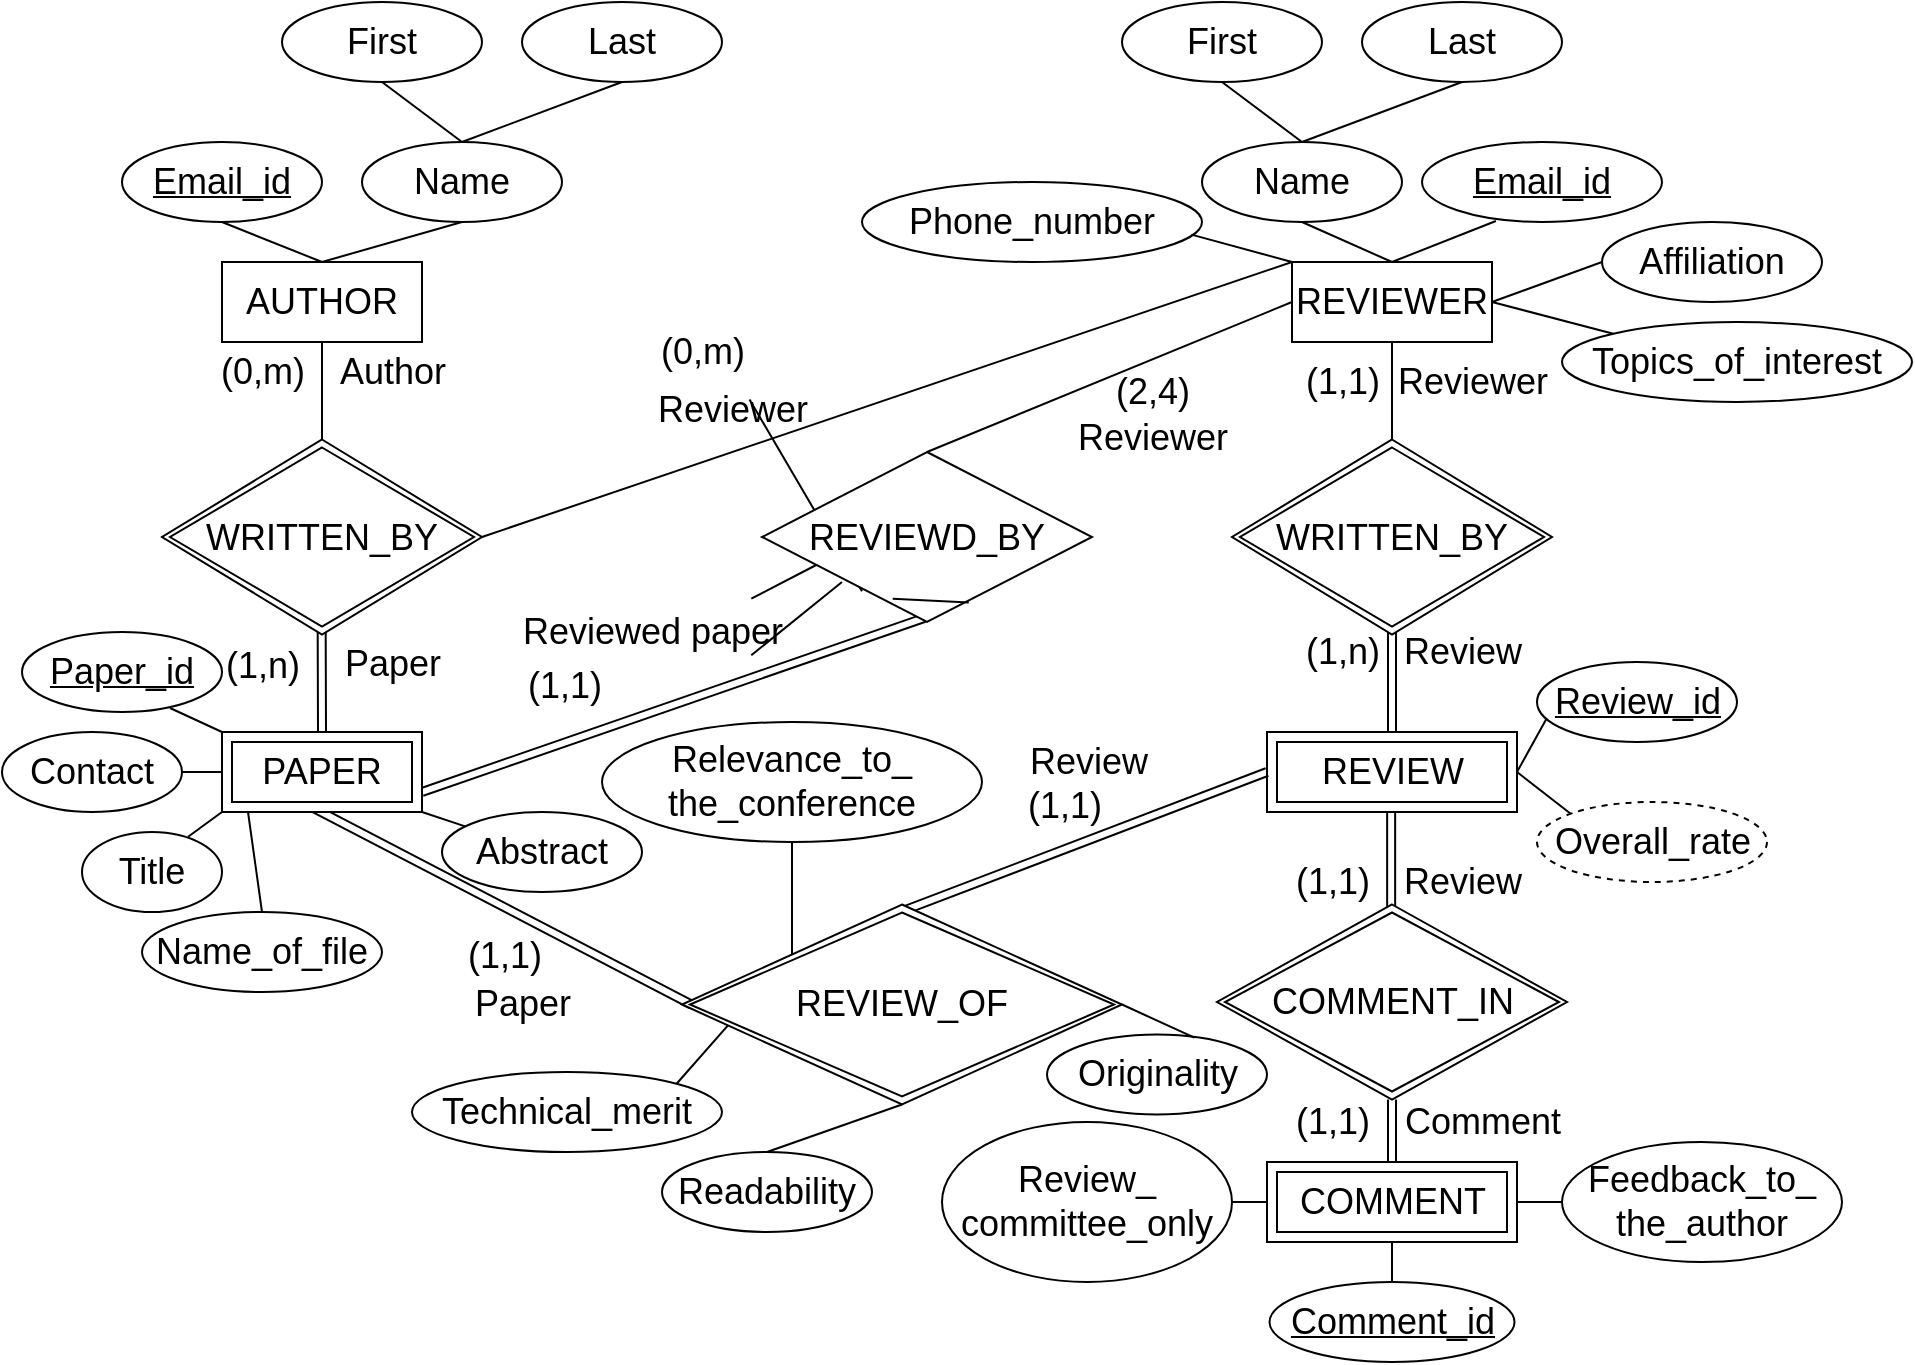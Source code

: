 <mxfile version="13.7.3" type="github">
  <diagram id="R2lEEEUBdFMjLlhIrx00" name="Page-1">
    <mxGraphModel dx="1188" dy="683" grid="1" gridSize="10" guides="1" tooltips="1" connect="1" arrows="1" fold="1" page="1" pageScale="1" pageWidth="1100" pageHeight="850" math="0" shadow="0" extFonts="Permanent Marker^https://fonts.googleapis.com/css?family=Permanent+Marker">
      <root>
        <mxCell id="0" />
        <mxCell id="1" parent="0" />
        <mxCell id="051rDO9els9nR794Je7s-1" value="AUTHOR" style="whiteSpace=wrap;html=1;align=center;rounded=0;glass=0;sketch=0;gradientColor=none;fontSize=18;" vertex="1" parent="1">
          <mxGeometry x="190" y="230" width="100" height="40" as="geometry" />
        </mxCell>
        <mxCell id="051rDO9els9nR794Je7s-5" value="&lt;u&gt;Email_id&lt;/u&gt;" style="ellipse;whiteSpace=wrap;html=1;align=center;rounded=0;glass=0;sketch=0;gradientColor=none;fontSize=18;" vertex="1" parent="1">
          <mxGeometry x="140" y="170" width="100" height="40" as="geometry" />
        </mxCell>
        <mxCell id="051rDO9els9nR794Je7s-6" value="Name" style="ellipse;whiteSpace=wrap;html=1;align=center;rounded=0;glass=0;sketch=0;gradientColor=none;fontSize=18;" vertex="1" parent="1">
          <mxGeometry x="260" y="170" width="100" height="40" as="geometry" />
        </mxCell>
        <mxCell id="051rDO9els9nR794Je7s-7" value="First" style="ellipse;whiteSpace=wrap;html=1;align=center;rounded=0;glass=0;sketch=0;gradientColor=none;fontSize=18;" vertex="1" parent="1">
          <mxGeometry x="220" y="100" width="100" height="40" as="geometry" />
        </mxCell>
        <mxCell id="051rDO9els9nR794Je7s-8" value="Last" style="ellipse;whiteSpace=wrap;html=1;align=center;rounded=0;glass=0;sketch=0;gradientColor=none;fontSize=18;" vertex="1" parent="1">
          <mxGeometry x="340" y="100" width="100" height="40" as="geometry" />
        </mxCell>
        <mxCell id="051rDO9els9nR794Je7s-9" value="" style="endArrow=none;html=1;fontSize=18;entryX=0.5;entryY=1;entryDx=0;entryDy=0;exitX=0.5;exitY=0;exitDx=0;exitDy=0;" edge="1" parent="1" source="051rDO9els9nR794Je7s-6" target="051rDO9els9nR794Je7s-8">
          <mxGeometry width="50" height="50" relative="1" as="geometry">
            <mxPoint x="460" y="500" as="sourcePoint" />
            <mxPoint x="510" y="450" as="targetPoint" />
          </mxGeometry>
        </mxCell>
        <mxCell id="051rDO9els9nR794Je7s-10" value="" style="endArrow=none;html=1;fontSize=18;entryX=0.5;entryY=1;entryDx=0;entryDy=0;exitX=0.5;exitY=0;exitDx=0;exitDy=0;" edge="1" parent="1" source="051rDO9els9nR794Je7s-6" target="051rDO9els9nR794Je7s-7">
          <mxGeometry width="50" height="50" relative="1" as="geometry">
            <mxPoint x="320" y="180" as="sourcePoint" />
            <mxPoint x="400" y="150" as="targetPoint" />
          </mxGeometry>
        </mxCell>
        <mxCell id="051rDO9els9nR794Je7s-11" value="" style="endArrow=none;html=1;fontSize=18;entryX=0.5;entryY=0;entryDx=0;entryDy=0;exitX=0.5;exitY=1;exitDx=0;exitDy=0;" edge="1" parent="1" source="051rDO9els9nR794Je7s-5" target="051rDO9els9nR794Je7s-1">
          <mxGeometry width="50" height="50" relative="1" as="geometry">
            <mxPoint x="330" y="190" as="sourcePoint" />
            <mxPoint x="410" y="160" as="targetPoint" />
          </mxGeometry>
        </mxCell>
        <mxCell id="051rDO9els9nR794Je7s-12" value="" style="endArrow=none;html=1;fontSize=18;exitX=0.5;exitY=0;exitDx=0;exitDy=0;entryX=0.5;entryY=1;entryDx=0;entryDy=0;" edge="1" parent="1" source="051rDO9els9nR794Je7s-1" target="051rDO9els9nR794Je7s-6">
          <mxGeometry width="50" height="50" relative="1" as="geometry">
            <mxPoint x="340" y="200" as="sourcePoint" />
            <mxPoint x="320" y="230" as="targetPoint" />
          </mxGeometry>
        </mxCell>
        <mxCell id="051rDO9els9nR794Je7s-15" value="&lt;u&gt;Paper_id&lt;/u&gt;" style="ellipse;whiteSpace=wrap;html=1;align=center;rounded=0;glass=0;sketch=0;gradientColor=none;fontSize=18;" vertex="1" parent="1">
          <mxGeometry x="90" y="415" width="100" height="40" as="geometry" />
        </mxCell>
        <mxCell id="051rDO9els9nR794Je7s-16" value="" style="endArrow=none;html=1;fontSize=18;entryX=0;entryY=0;entryDx=0;entryDy=0;exitX=0.74;exitY=0.95;exitDx=0;exitDy=0;exitPerimeter=0;" edge="1" parent="1" source="051rDO9els9nR794Je7s-15">
          <mxGeometry width="50" height="50" relative="1" as="geometry">
            <mxPoint x="320" y="530" as="sourcePoint" />
            <mxPoint x="190" y="465" as="targetPoint" />
          </mxGeometry>
        </mxCell>
        <mxCell id="051rDO9els9nR794Je7s-17" value="Title" style="ellipse;whiteSpace=wrap;html=1;align=center;rounded=0;glass=0;sketch=0;gradientColor=none;fontSize=18;" vertex="1" parent="1">
          <mxGeometry x="120" y="515" width="70" height="40" as="geometry" />
        </mxCell>
        <mxCell id="051rDO9els9nR794Je7s-18" value="Name_of_file" style="ellipse;whiteSpace=wrap;html=1;align=center;rounded=0;glass=0;sketch=0;gradientColor=none;fontSize=18;" vertex="1" parent="1">
          <mxGeometry x="150" y="555" width="120" height="40" as="geometry" />
        </mxCell>
        <mxCell id="051rDO9els9nR794Je7s-19" value="Abstract" style="ellipse;whiteSpace=wrap;html=1;align=center;rounded=0;glass=0;sketch=0;gradientColor=none;fontSize=18;" vertex="1" parent="1">
          <mxGeometry x="300" y="505" width="100" height="40" as="geometry" />
        </mxCell>
        <mxCell id="051rDO9els9nR794Je7s-20" value="" style="endArrow=none;html=1;fontSize=18;entryX=0.758;entryY=0.06;entryDx=0;entryDy=0;exitX=0;exitY=1;exitDx=0;exitDy=0;entryPerimeter=0;" edge="1" parent="1" target="051rDO9els9nR794Je7s-17">
          <mxGeometry width="50" height="50" relative="1" as="geometry">
            <mxPoint x="190" y="505" as="sourcePoint" />
            <mxPoint x="250" y="500" as="targetPoint" />
          </mxGeometry>
        </mxCell>
        <mxCell id="051rDO9els9nR794Je7s-21" value="" style="endArrow=none;html=1;fontSize=18;entryX=0.5;entryY=0;entryDx=0;entryDy=0;exitX=0.13;exitY=1;exitDx=0;exitDy=0;exitPerimeter=0;" edge="1" parent="1" target="051rDO9els9nR794Je7s-18">
          <mxGeometry width="50" height="50" relative="1" as="geometry">
            <mxPoint x="203" y="505" as="sourcePoint" />
            <mxPoint x="320" y="550" as="targetPoint" />
          </mxGeometry>
        </mxCell>
        <mxCell id="051rDO9els9nR794Je7s-22" value="" style="endArrow=none;html=1;fontSize=18;exitX=1;exitY=1;exitDx=0;exitDy=0;" edge="1" parent="1" source="051rDO9els9nR794Je7s-117" target="051rDO9els9nR794Je7s-19">
          <mxGeometry width="50" height="50" relative="1" as="geometry">
            <mxPoint x="290" y="465" as="sourcePoint" />
            <mxPoint x="370" y="500" as="targetPoint" />
          </mxGeometry>
        </mxCell>
        <mxCell id="051rDO9els9nR794Je7s-25" value="" style="shape=link;html=1;rounded=0;fontSize=18;exitX=0.5;exitY=0;exitDx=0;exitDy=0;entryX=0.499;entryY=0.983;entryDx=0;entryDy=0;entryPerimeter=0;" edge="1" parent="1" target="051rDO9els9nR794Je7s-118">
          <mxGeometry relative="1" as="geometry">
            <mxPoint x="240" y="465" as="sourcePoint" />
            <mxPoint x="240" y="392.5" as="targetPoint" />
          </mxGeometry>
        </mxCell>
        <mxCell id="051rDO9els9nR794Je7s-26" value="&lt;font size=&quot;4&quot;&gt;(1,n)&lt;/font&gt;" style="resizable=0;html=1;align=right;verticalAlign=bottom;" connectable="0" vertex="1" parent="051rDO9els9nR794Je7s-25">
          <mxGeometry x="1" relative="1" as="geometry">
            <mxPoint x="-10" y="31.25" as="offset" />
          </mxGeometry>
        </mxCell>
        <mxCell id="051rDO9els9nR794Je7s-27" value="" style="endArrow=none;html=1;fontSize=18;entryX=0.5;entryY=0;entryDx=0;entryDy=0;exitX=0.5;exitY=1;exitDx=0;exitDy=0;" edge="1" parent="1" source="051rDO9els9nR794Je7s-1" target="051rDO9els9nR794Je7s-118">
          <mxGeometry width="50" height="50" relative="1" as="geometry">
            <mxPoint x="320" y="180" as="sourcePoint" />
            <mxPoint x="240" y="302.5" as="targetPoint" />
          </mxGeometry>
        </mxCell>
        <mxCell id="051rDO9els9nR794Je7s-28" value="(0,m)" style="text;html=1;align=center;verticalAlign=middle;resizable=0;points=[];autosize=1;fontSize=18;" vertex="1" parent="1">
          <mxGeometry x="180" y="270" width="60" height="30" as="geometry" />
        </mxCell>
        <mxCell id="051rDO9els9nR794Je7s-32" value="Author" style="text;html=1;align=center;verticalAlign=middle;resizable=0;points=[];autosize=1;fontSize=18;" vertex="1" parent="1">
          <mxGeometry x="240" y="270" width="70" height="30" as="geometry" />
        </mxCell>
        <mxCell id="051rDO9els9nR794Je7s-33" value="Paper" style="text;html=1;align=center;verticalAlign=middle;resizable=0;points=[];autosize=1;fontSize=18;" vertex="1" parent="1">
          <mxGeometry x="245" y="416.25" width="60" height="30" as="geometry" />
        </mxCell>
        <mxCell id="051rDO9els9nR794Je7s-36" value="Contact" style="ellipse;whiteSpace=wrap;html=1;align=center;rounded=0;glass=0;sketch=0;gradientColor=none;fontSize=18;" vertex="1" parent="1">
          <mxGeometry x="80" y="465" width="90" height="40" as="geometry" />
        </mxCell>
        <mxCell id="051rDO9els9nR794Je7s-37" value="" style="endArrow=none;html=1;fontSize=18;entryX=1;entryY=0.5;entryDx=0;entryDy=0;exitX=0;exitY=0.5;exitDx=0;exitDy=0;" edge="1" parent="1" target="051rDO9els9nR794Je7s-36">
          <mxGeometry width="50" height="50" relative="1" as="geometry">
            <mxPoint x="190" y="485" as="sourcePoint" />
            <mxPoint x="183.06" y="512.4" as="targetPoint" />
          </mxGeometry>
        </mxCell>
        <mxCell id="051rDO9els9nR794Je7s-40" value="REVIEWER" style="whiteSpace=wrap;html=1;align=center;rounded=0;glass=0;sketch=0;gradientColor=none;fontSize=18;" vertex="1" parent="1">
          <mxGeometry x="725" y="230" width="100" height="40" as="geometry" />
        </mxCell>
        <mxCell id="051rDO9els9nR794Je7s-42" value="Name" style="ellipse;whiteSpace=wrap;html=1;align=center;rounded=0;glass=0;sketch=0;gradientColor=none;fontSize=18;" vertex="1" parent="1">
          <mxGeometry x="680" y="170" width="100" height="40" as="geometry" />
        </mxCell>
        <mxCell id="051rDO9els9nR794Je7s-43" value="First" style="ellipse;whiteSpace=wrap;html=1;align=center;rounded=0;glass=0;sketch=0;gradientColor=none;fontSize=18;" vertex="1" parent="1">
          <mxGeometry x="640" y="100" width="100" height="40" as="geometry" />
        </mxCell>
        <mxCell id="051rDO9els9nR794Je7s-44" value="Last" style="ellipse;whiteSpace=wrap;html=1;align=center;rounded=0;glass=0;sketch=0;gradientColor=none;fontSize=18;" vertex="1" parent="1">
          <mxGeometry x="760" y="100" width="100" height="40" as="geometry" />
        </mxCell>
        <mxCell id="051rDO9els9nR794Je7s-45" value="" style="endArrow=none;html=1;fontSize=18;entryX=0.5;entryY=1;entryDx=0;entryDy=0;exitX=0.5;exitY=0;exitDx=0;exitDy=0;" edge="1" parent="1" source="051rDO9els9nR794Je7s-42" target="051rDO9els9nR794Je7s-44">
          <mxGeometry width="50" height="50" relative="1" as="geometry">
            <mxPoint x="930" y="500" as="sourcePoint" />
            <mxPoint x="980" y="450" as="targetPoint" />
          </mxGeometry>
        </mxCell>
        <mxCell id="051rDO9els9nR794Je7s-46" value="" style="endArrow=none;html=1;fontSize=18;entryX=0.5;entryY=1;entryDx=0;entryDy=0;exitX=0.5;exitY=0;exitDx=0;exitDy=0;" edge="1" parent="1" source="051rDO9els9nR794Je7s-42" target="051rDO9els9nR794Je7s-43">
          <mxGeometry width="50" height="50" relative="1" as="geometry">
            <mxPoint x="790" y="180" as="sourcePoint" />
            <mxPoint x="870" y="150" as="targetPoint" />
          </mxGeometry>
        </mxCell>
        <mxCell id="051rDO9els9nR794Je7s-47" value="" style="endArrow=none;html=1;fontSize=18;exitX=0.5;exitY=0;exitDx=0;exitDy=0;entryX=0.5;entryY=1;entryDx=0;entryDy=0;" edge="1" parent="1" source="051rDO9els9nR794Je7s-40" target="051rDO9els9nR794Je7s-42">
          <mxGeometry width="50" height="50" relative="1" as="geometry">
            <mxPoint x="445" y="240" as="sourcePoint" />
            <mxPoint x="515" y="220" as="targetPoint" />
          </mxGeometry>
        </mxCell>
        <mxCell id="051rDO9els9nR794Je7s-48" value="&lt;u&gt;Email_id&lt;/u&gt;" style="ellipse;whiteSpace=wrap;html=1;align=center;rounded=0;glass=0;sketch=0;gradientColor=none;fontSize=18;" vertex="1" parent="1">
          <mxGeometry x="790" y="170" width="120" height="40" as="geometry" />
        </mxCell>
        <mxCell id="051rDO9els9nR794Je7s-49" value="" style="endArrow=none;html=1;fontSize=18;entryX=0.308;entryY=0.987;entryDx=0;entryDy=0;exitX=0.5;exitY=0;exitDx=0;exitDy=0;entryPerimeter=0;" edge="1" parent="1" source="051rDO9els9nR794Je7s-40" target="051rDO9els9nR794Je7s-48">
          <mxGeometry width="50" height="50" relative="1" as="geometry">
            <mxPoint x="855" y="250" as="sourcePoint" />
            <mxPoint x="790" y="220" as="targetPoint" />
          </mxGeometry>
        </mxCell>
        <mxCell id="051rDO9els9nR794Je7s-50" value="Phone_number" style="ellipse;whiteSpace=wrap;html=1;align=center;rounded=0;glass=0;sketch=0;gradientColor=none;fontSize=18;" vertex="1" parent="1">
          <mxGeometry x="510" y="190" width="170" height="40" as="geometry" />
        </mxCell>
        <mxCell id="051rDO9els9nR794Je7s-51" value="" style="endArrow=none;html=1;fontSize=18;entryX=0.969;entryY=0.658;entryDx=0;entryDy=0;exitX=0;exitY=0;exitDx=0;exitDy=0;entryPerimeter=0;" edge="1" parent="1" source="051rDO9els9nR794Je7s-40" target="051rDO9els9nR794Je7s-50">
          <mxGeometry width="50" height="50" relative="1" as="geometry">
            <mxPoint x="835" y="240" as="sourcePoint" />
            <mxPoint x="869.896" y="214.142" as="targetPoint" />
          </mxGeometry>
        </mxCell>
        <mxCell id="051rDO9els9nR794Je7s-52" value="Affiliation" style="ellipse;whiteSpace=wrap;html=1;align=center;rounded=0;glass=0;sketch=0;gradientColor=none;fontSize=18;" vertex="1" parent="1">
          <mxGeometry x="880" y="210" width="110" height="40" as="geometry" />
        </mxCell>
        <mxCell id="051rDO9els9nR794Je7s-53" value="" style="endArrow=none;html=1;fontSize=18;entryX=0;entryY=0.5;entryDx=0;entryDy=0;exitX=1;exitY=0.5;exitDx=0;exitDy=0;" edge="1" parent="1" source="051rDO9els9nR794Je7s-40" target="051rDO9els9nR794Je7s-52">
          <mxGeometry width="50" height="50" relative="1" as="geometry">
            <mxPoint x="835" y="260" as="sourcePoint" />
            <mxPoint x="865" y="260" as="targetPoint" />
          </mxGeometry>
        </mxCell>
        <mxCell id="051rDO9els9nR794Je7s-54" value="Topics_of_interest" style="ellipse;whiteSpace=wrap;html=1;align=center;rounded=0;glass=0;sketch=0;gradientColor=none;fontSize=18;" vertex="1" parent="1">
          <mxGeometry x="860" y="260" width="175" height="40" as="geometry" />
        </mxCell>
        <mxCell id="051rDO9els9nR794Je7s-55" value="" style="endArrow=none;html=1;fontSize=18;entryX=0;entryY=0;entryDx=0;entryDy=0;exitX=1;exitY=0.5;exitDx=0;exitDy=0;" edge="1" parent="1" source="051rDO9els9nR794Je7s-40" target="051rDO9els9nR794Je7s-54">
          <mxGeometry width="50" height="50" relative="1" as="geometry">
            <mxPoint x="835" y="280" as="sourcePoint" />
            <mxPoint x="871.109" y="295.858" as="targetPoint" />
          </mxGeometry>
        </mxCell>
        <mxCell id="051rDO9els9nR794Je7s-60" value="&lt;font size=&quot;4&quot;&gt;(1,1)&lt;/font&gt;" style="resizable=0;html=1;align=right;verticalAlign=bottom;" connectable="0" vertex="1" parent="1">
          <mxGeometry x="380" y="455" as="geometry" />
        </mxCell>
        <mxCell id="051rDO9els9nR794Je7s-61" value="Reviewed paper" style="text;html=1;align=center;verticalAlign=middle;resizable=0;points=[];autosize=1;fontSize=18;" vertex="1" parent="1">
          <mxGeometry x="330" y="400" width="150" height="30" as="geometry" />
        </mxCell>
        <mxCell id="051rDO9els9nR794Je7s-63" value="" style="shape=link;html=1;rounded=0;fontSize=18;entryX=0.492;entryY=0.976;entryDx=0;entryDy=0;entryPerimeter=0;exitX=1;exitY=0.75;exitDx=0;exitDy=0;" edge="1" parent="1" target="051rDO9els9nR794Je7s-57">
          <mxGeometry relative="1" as="geometry">
            <mxPoint x="290" y="495" as="sourcePoint" />
            <mxPoint x="460" y="410" as="targetPoint" />
          </mxGeometry>
        </mxCell>
        <mxCell id="051rDO9els9nR794Je7s-65" value="" style="endArrow=none;html=1;fontSize=18;exitX=0.5;exitY=0;exitDx=0;exitDy=0;entryX=0;entryY=0.5;entryDx=0;entryDy=0;" edge="1" parent="1" source="051rDO9els9nR794Je7s-57" target="051rDO9els9nR794Je7s-40">
          <mxGeometry width="50" height="50" relative="1" as="geometry">
            <mxPoint x="590" y="240" as="sourcePoint" />
            <mxPoint x="595" y="220" as="targetPoint" />
          </mxGeometry>
        </mxCell>
        <mxCell id="051rDO9els9nR794Je7s-66" value="(2,4)" style="text;html=1;align=center;verticalAlign=middle;resizable=0;points=[];autosize=1;fontSize=18;" vertex="1" parent="1">
          <mxGeometry x="630" y="280" width="50" height="30" as="geometry" />
        </mxCell>
        <mxCell id="051rDO9els9nR794Je7s-70" value="" style="endArrow=none;html=1;fontSize=18;exitX=0.522;exitY=1.012;exitDx=0;exitDy=0;entryX=0.7;entryY=0.054;entryDx=0;entryDy=0;entryPerimeter=0;exitPerimeter=0;" edge="1" parent="1" source="051rDO9els9nR794Je7s-69">
          <mxGeometry width="50" height="50" relative="1" as="geometry">
            <mxPoint x="453.75" y="298.75" as="sourcePoint" />
            <mxPoint x="510" y="394.66" as="targetPoint" />
          </mxGeometry>
        </mxCell>
        <mxCell id="051rDO9els9nR794Je7s-75" value="" style="endArrow=none;html=1;fontSize=18;entryX=0.614;entryY=1;entryDx=0;entryDy=0;entryPerimeter=0;exitX=0;exitY=0;exitDx=0;exitDy=0;" edge="1" parent="1" target="051rDO9els9nR794Je7s-72">
          <mxGeometry width="50" height="50" relative="1" as="geometry">
            <mxPoint x="454.645" y="398.358" as="sourcePoint" />
            <mxPoint x="490" y="380" as="targetPoint" />
          </mxGeometry>
        </mxCell>
        <mxCell id="051rDO9els9nR794Je7s-76" value="" style="endArrow=none;html=1;fontSize=18;entryX=0.5;entryY=0;entryDx=0;entryDy=0;exitX=0;exitY=1;exitDx=0;exitDy=0;" edge="1" parent="1" target="051rDO9els9nR794Je7s-71">
          <mxGeometry width="50" height="50" relative="1" as="geometry">
            <mxPoint x="454.645" y="426.642" as="sourcePoint" />
            <mxPoint x="500" y="390" as="targetPoint" />
          </mxGeometry>
        </mxCell>
        <mxCell id="051rDO9els9nR794Je7s-57" value="REVIEWD_BY" style="shape=rhombus;perimeter=rhombusPerimeter;whiteSpace=wrap;html=1;align=center;rounded=0;glass=0;sketch=0;gradientColor=none;fontSize=18;" vertex="1" parent="1">
          <mxGeometry x="460" y="325" width="165" height="85" as="geometry" />
        </mxCell>
        <mxCell id="051rDO9els9nR794Je7s-77" value="" style="endArrow=none;html=1;fontSize=18;entryX=1;entryY=0;entryDx=0;entryDy=0;exitX=0.07;exitY=0.743;exitDx=0;exitDy=0;exitPerimeter=0;" edge="1" parent="1" source="051rDO9els9nR794Je7s-73">
          <mxGeometry width="50" height="50" relative="1" as="geometry">
            <mxPoint x="563.431" y="400.251" as="sourcePoint" />
            <mxPoint x="525.355" y="398.358" as="targetPoint" />
          </mxGeometry>
        </mxCell>
        <mxCell id="051rDO9els9nR794Je7s-78" value="REVIEW" style="shape=ext;margin=3;double=1;whiteSpace=wrap;html=1;align=center;rounded=0;glass=0;sketch=0;gradientColor=none;fontSize=18;" vertex="1" parent="1">
          <mxGeometry x="712.5" y="465" width="125" height="40" as="geometry" />
        </mxCell>
        <mxCell id="051rDO9els9nR794Je7s-82" value="" style="endArrow=none;html=1;fontSize=18;exitX=0.5;exitY=1;exitDx=0;exitDy=0;" edge="1" parent="1" source="051rDO9els9nR794Je7s-40" target="051rDO9els9nR794Je7s-119">
          <mxGeometry width="50" height="50" relative="1" as="geometry">
            <mxPoint x="810" y="280" as="sourcePoint" />
            <mxPoint x="775.005" y="300" as="targetPoint" />
          </mxGeometry>
        </mxCell>
        <mxCell id="051rDO9els9nR794Je7s-84" value="(1,1)" style="text;html=1;align=center;verticalAlign=middle;resizable=0;points=[];autosize=1;fontSize=18;" vertex="1" parent="1">
          <mxGeometry x="725" y="275" width="50" height="30" as="geometry" />
        </mxCell>
        <mxCell id="051rDO9els9nR794Je7s-85" value="Reviewer" style="text;html=1;align=center;verticalAlign=middle;resizable=0;points=[];autosize=1;fontSize=18;" vertex="1" parent="1">
          <mxGeometry x="770" y="275" width="90" height="30" as="geometry" />
        </mxCell>
        <mxCell id="051rDO9els9nR794Je7s-86" value="Reviewer" style="text;html=1;align=center;verticalAlign=middle;resizable=0;points=[];autosize=1;fontSize=18;" vertex="1" parent="1">
          <mxGeometry x="610" y="302.5" width="90" height="30" as="geometry" />
        </mxCell>
        <mxCell id="051rDO9els9nR794Je7s-88" value="(1,n)" style="text;html=1;align=center;verticalAlign=middle;resizable=0;points=[];autosize=1;fontSize=18;" vertex="1" parent="1">
          <mxGeometry x="725" y="410" width="50" height="30" as="geometry" />
        </mxCell>
        <mxCell id="051rDO9els9nR794Je7s-89" value="Review" style="text;html=1;align=center;verticalAlign=middle;resizable=0;points=[];autosize=1;fontSize=18;" vertex="1" parent="1">
          <mxGeometry x="775" y="410" width="70" height="30" as="geometry" />
        </mxCell>
        <mxCell id="051rDO9els9nR794Je7s-101" value="&lt;u&gt;Review_id&lt;/u&gt;" style="ellipse;whiteSpace=wrap;html=1;align=center;rounded=0;glass=0;sketch=0;gradientColor=none;fontSize=18;" vertex="1" parent="1">
          <mxGeometry x="847.5" y="430" width="100" height="40" as="geometry" />
        </mxCell>
        <mxCell id="051rDO9els9nR794Je7s-102" value="" style="endArrow=none;html=1;fontSize=18;entryX=1;entryY=0.5;entryDx=0;entryDy=0;exitX=0.046;exitY=0.717;exitDx=0;exitDy=0;exitPerimeter=0;" edge="1" parent="1" source="051rDO9els9nR794Je7s-101" target="051rDO9els9nR794Je7s-78">
          <mxGeometry width="50" height="50" relative="1" as="geometry">
            <mxPoint x="785" y="400" as="sourcePoint" />
            <mxPoint x="785" y="475" as="targetPoint" />
          </mxGeometry>
        </mxCell>
        <mxCell id="051rDO9els9nR794Je7s-103" value="" style="shape=link;html=1;rounded=0;fontSize=18;exitX=0.5;exitY=0;exitDx=0;exitDy=0;entryX=0.5;entryY=1;entryDx=0;entryDy=0;" edge="1" parent="1" source="051rDO9els9nR794Je7s-78">
          <mxGeometry relative="1" as="geometry">
            <mxPoint x="300.1" y="492.28" as="sourcePoint" />
            <mxPoint x="775" y="390" as="targetPoint" />
          </mxGeometry>
        </mxCell>
        <mxCell id="051rDO9els9nR794Je7s-105" value="" style="endArrow=none;html=1;fontSize=18;exitX=1;exitY=0.5;exitDx=0;exitDy=0;entryX=0;entryY=0;entryDx=0;entryDy=0;" edge="1" parent="1" source="051rDO9els9nR794Je7s-118" target="051rDO9els9nR794Je7s-40">
          <mxGeometry width="50" height="50" relative="1" as="geometry">
            <mxPoint x="317.5" y="347.5" as="sourcePoint" />
            <mxPoint x="735" y="260" as="targetPoint" />
          </mxGeometry>
        </mxCell>
        <mxCell id="051rDO9els9nR794Je7s-111" value="(0,m)" style="text;html=1;align=center;verticalAlign=middle;resizable=0;points=[];autosize=1;fontSize=18;" vertex="1" parent="1">
          <mxGeometry x="400" y="260" width="60" height="30" as="geometry" />
        </mxCell>
        <mxCell id="051rDO9els9nR794Je7s-112" value="Reviewer" style="text;html=1;align=center;verticalAlign=middle;resizable=0;points=[];autosize=1;fontSize=18;" vertex="1" parent="1">
          <mxGeometry x="400" y="288.75" width="90" height="30" as="geometry" />
        </mxCell>
        <mxCell id="051rDO9els9nR794Je7s-117" value="PAPER" style="shape=ext;margin=3;double=1;whiteSpace=wrap;html=1;align=center;rounded=0;glass=0;sketch=0;gradientColor=none;fontSize=18;" vertex="1" parent="1">
          <mxGeometry x="190" y="465" width="100" height="40" as="geometry" />
        </mxCell>
        <mxCell id="051rDO9els9nR794Je7s-118" value="WRITTEN_BY" style="shape=rhombus;double=1;perimeter=rhombusPerimeter;whiteSpace=wrap;html=1;align=center;rounded=0;glass=0;sketch=0;gradientColor=none;fontSize=18;" vertex="1" parent="1">
          <mxGeometry x="160" y="318.75" width="160" height="97.5" as="geometry" />
        </mxCell>
        <mxCell id="051rDO9els9nR794Je7s-119" value="WRITTEN_BY" style="shape=rhombus;double=1;perimeter=rhombusPerimeter;whiteSpace=wrap;html=1;align=center;rounded=0;glass=0;sketch=0;gradientColor=none;fontSize=18;" vertex="1" parent="1">
          <mxGeometry x="695" y="318.75" width="160" height="97.5" as="geometry" />
        </mxCell>
        <mxCell id="051rDO9els9nR794Je7s-121" value="Technical_merit" style="ellipse;whiteSpace=wrap;html=1;align=center;rounded=0;glass=0;sketch=0;gradientColor=none;fontSize=18;" vertex="1" parent="1">
          <mxGeometry x="285" y="635" width="155" height="40" as="geometry" />
        </mxCell>
        <mxCell id="051rDO9els9nR794Je7s-122" value="Readability" style="ellipse;whiteSpace=wrap;html=1;align=center;rounded=0;glass=0;sketch=0;gradientColor=none;fontSize=18;" vertex="1" parent="1">
          <mxGeometry x="410" y="675" width="105" height="40" as="geometry" />
        </mxCell>
        <mxCell id="051rDO9els9nR794Je7s-123" value="Originality" style="ellipse;whiteSpace=wrap;html=1;align=center;rounded=0;glass=0;sketch=0;gradientColor=none;fontSize=18;" vertex="1" parent="1">
          <mxGeometry x="602.5" y="616.25" width="110" height="40" as="geometry" />
        </mxCell>
        <mxCell id="051rDO9els9nR794Je7s-124" value="Relevance_to_&lt;br&gt;the_conference" style="ellipse;whiteSpace=wrap;html=1;align=center;rounded=0;glass=0;sketch=0;gradientColor=none;fontSize=18;" vertex="1" parent="1">
          <mxGeometry x="380" y="460" width="190" height="60" as="geometry" />
        </mxCell>
        <mxCell id="051rDO9els9nR794Je7s-125" value="" style="endArrow=none;html=1;fontSize=18;entryX=0.108;entryY=0.596;entryDx=0;entryDy=0;exitX=1;exitY=0;exitDx=0;exitDy=0;entryPerimeter=0;" edge="1" parent="1" source="051rDO9els9nR794Je7s-121" target="051rDO9els9nR794Je7s-157">
          <mxGeometry width="50" height="50" relative="1" as="geometry">
            <mxPoint x="859.6" y="463.68" as="sourcePoint" />
            <mxPoint x="847.5" y="475" as="targetPoint" />
          </mxGeometry>
        </mxCell>
        <mxCell id="051rDO9els9nR794Je7s-126" value="" style="endArrow=none;html=1;fontSize=18;exitX=0.5;exitY=0;exitDx=0;exitDy=0;entryX=0.5;entryY=1;entryDx=0;entryDy=0;" edge="1" parent="1" source="051rDO9els9nR794Je7s-122" target="051rDO9els9nR794Je7s-157">
          <mxGeometry width="50" height="50" relative="1" as="geometry">
            <mxPoint x="869.6" y="473.68" as="sourcePoint" />
            <mxPoint x="857.5" y="485" as="targetPoint" />
          </mxGeometry>
        </mxCell>
        <mxCell id="051rDO9els9nR794Je7s-127" value="" style="endArrow=none;html=1;fontSize=18;entryX=0.67;entryY=0.04;entryDx=0;entryDy=0;exitX=1;exitY=0.5;exitDx=0;exitDy=0;entryPerimeter=0;" edge="1" parent="1" source="051rDO9els9nR794Je7s-157" target="051rDO9els9nR794Je7s-123">
          <mxGeometry width="50" height="50" relative="1" as="geometry">
            <mxPoint x="879.6" y="483.68" as="sourcePoint" />
            <mxPoint x="867.5" y="495" as="targetPoint" />
          </mxGeometry>
        </mxCell>
        <mxCell id="051rDO9els9nR794Je7s-128" value="" style="endArrow=none;html=1;fontSize=18;entryX=0.5;entryY=1;entryDx=0;entryDy=0;exitX=0;exitY=0;exitDx=0;exitDy=0;" edge="1" parent="1" source="051rDO9els9nR794Je7s-157" target="051rDO9els9nR794Je7s-124">
          <mxGeometry width="50" height="50" relative="1" as="geometry">
            <mxPoint x="753.75" y="515" as="sourcePoint" />
            <mxPoint x="718.891" y="545.858" as="targetPoint" />
          </mxGeometry>
        </mxCell>
        <mxCell id="051rDO9els9nR794Je7s-129" value="COMMENT" style="shape=ext;margin=3;double=1;whiteSpace=wrap;html=1;align=center;rounded=0;glass=0;sketch=0;gradientColor=none;fontSize=18;" vertex="1" parent="1">
          <mxGeometry x="712.5" y="680" width="125" height="40" as="geometry" />
        </mxCell>
        <mxCell id="051rDO9els9nR794Je7s-131" value="" style="shape=link;html=1;rounded=0;fontSize=18;exitX=0.5;exitY=0;exitDx=0;exitDy=0;entryX=0.5;entryY=1;entryDx=0;entryDy=0;" edge="1" parent="1">
          <mxGeometry relative="1" as="geometry">
            <mxPoint x="774.58" y="580" as="sourcePoint" />
            <mxPoint x="774.58" y="505" as="targetPoint" />
          </mxGeometry>
        </mxCell>
        <mxCell id="051rDO9els9nR794Je7s-132" value="Feedback_to_&lt;br&gt;the_author" style="ellipse;whiteSpace=wrap;html=1;align=center;rounded=0;glass=0;sketch=0;gradientColor=none;fontSize=18;" vertex="1" parent="1">
          <mxGeometry x="860" y="670" width="140" height="60" as="geometry" />
        </mxCell>
        <mxCell id="051rDO9els9nR794Je7s-133" value="Review_&lt;br&gt;committee_only" style="ellipse;whiteSpace=wrap;html=1;align=center;rounded=0;glass=0;sketch=0;gradientColor=none;fontSize=18;" vertex="1" parent="1">
          <mxGeometry x="550" y="660" width="145" height="80" as="geometry" />
        </mxCell>
        <mxCell id="051rDO9els9nR794Je7s-134" value="" style="endArrow=none;html=1;fontSize=18;entryX=1;entryY=0.5;entryDx=0;entryDy=0;exitX=0;exitY=0.5;exitDx=0;exitDy=0;" edge="1" parent="1" source="051rDO9els9nR794Je7s-132" target="051rDO9els9nR794Je7s-129">
          <mxGeometry width="50" height="50" relative="1" as="geometry">
            <mxPoint x="850.377" y="545.858" as="sourcePoint" />
            <mxPoint x="847.5" y="515" as="targetPoint" />
          </mxGeometry>
        </mxCell>
        <mxCell id="051rDO9els9nR794Je7s-135" value="" style="endArrow=none;html=1;fontSize=18;entryX=0;entryY=0.5;entryDx=0;entryDy=0;exitX=1;exitY=0.5;exitDx=0;exitDy=0;" edge="1" parent="1" source="051rDO9els9nR794Je7s-133" target="051rDO9els9nR794Je7s-129">
          <mxGeometry width="50" height="50" relative="1" as="geometry">
            <mxPoint x="860.377" y="555.858" as="sourcePoint" />
            <mxPoint x="857.5" y="525" as="targetPoint" />
          </mxGeometry>
        </mxCell>
        <mxCell id="051rDO9els9nR794Je7s-136" value="(1,1)" style="text;html=1;align=center;verticalAlign=middle;resizable=0;points=[];autosize=1;fontSize=18;" vertex="1" parent="1">
          <mxGeometry x="720" y="525" width="50" height="30" as="geometry" />
        </mxCell>
        <mxCell id="051rDO9els9nR794Je7s-138" value="COMMENT_IN" style="shape=rhombus;double=1;perimeter=rhombusPerimeter;whiteSpace=wrap;html=1;align=center;rounded=0;glass=0;sketch=0;gradientColor=none;fontSize=18;" vertex="1" parent="1">
          <mxGeometry x="687.5" y="551.25" width="175" height="97.5" as="geometry" />
        </mxCell>
        <mxCell id="051rDO9els9nR794Je7s-140" value="" style="shape=link;html=1;rounded=0;fontSize=18;exitX=0.5;exitY=0;exitDx=0;exitDy=0;entryX=0.5;entryY=1;entryDx=0;entryDy=0;" edge="1" parent="1" source="051rDO9els9nR794Je7s-129">
          <mxGeometry relative="1" as="geometry">
            <mxPoint x="775.0" y="723.75" as="sourcePoint" />
            <mxPoint x="775.0" y="648.75" as="targetPoint" />
          </mxGeometry>
        </mxCell>
        <mxCell id="051rDO9els9nR794Je7s-141" value="(1,1)" style="text;html=1;align=center;verticalAlign=middle;resizable=0;points=[];autosize=1;fontSize=18;" vertex="1" parent="1">
          <mxGeometry x="720" y="645" width="50" height="30" as="geometry" />
        </mxCell>
        <mxCell id="051rDO9els9nR794Je7s-142" value="Review" style="text;html=1;align=center;verticalAlign=middle;resizable=0;points=[];autosize=1;fontSize=18;" vertex="1" parent="1">
          <mxGeometry x="775" y="525" width="70" height="30" as="geometry" />
        </mxCell>
        <mxCell id="051rDO9els9nR794Je7s-143" value="Comment" style="text;html=1;align=center;verticalAlign=middle;resizable=0;points=[];autosize=1;fontSize=18;" vertex="1" parent="1">
          <mxGeometry x="775" y="645" width="90" height="30" as="geometry" />
        </mxCell>
        <mxCell id="051rDO9els9nR794Je7s-147" value="Overall_rate" style="ellipse;whiteSpace=wrap;html=1;align=center;dashed=1;rounded=0;glass=0;sketch=0;gradientColor=none;fontSize=18;" vertex="1" parent="1">
          <mxGeometry x="847.5" y="500" width="115" height="40" as="geometry" />
        </mxCell>
        <mxCell id="051rDO9els9nR794Je7s-148" value="" style="endArrow=none;html=1;fontSize=18;entryX=0;entryY=0;entryDx=0;entryDy=0;exitX=1;exitY=0.5;exitDx=0;exitDy=0;" edge="1" parent="1" source="051rDO9els9nR794Je7s-78" target="051rDO9els9nR794Je7s-147">
          <mxGeometry width="50" height="50" relative="1" as="geometry">
            <mxPoint x="722.5" y="475" as="sourcePoint" />
            <mxPoint x="707.175" y="471.213" as="targetPoint" />
          </mxGeometry>
        </mxCell>
        <mxCell id="051rDO9els9nR794Je7s-149" value="&lt;u&gt;Comment_id&lt;/u&gt;" style="ellipse;whiteSpace=wrap;html=1;align=center;rounded=0;glass=0;sketch=0;gradientColor=none;fontSize=18;" vertex="1" parent="1">
          <mxGeometry x="713.75" y="740" width="122.5" height="40" as="geometry" />
        </mxCell>
        <mxCell id="051rDO9els9nR794Je7s-150" value="" style="endArrow=none;html=1;fontSize=18;entryX=0.5;entryY=1;entryDx=0;entryDy=0;exitX=0.5;exitY=0;exitDx=0;exitDy=0;" edge="1" parent="1" source="051rDO9els9nR794Je7s-149" target="051rDO9els9nR794Je7s-129">
          <mxGeometry width="50" height="50" relative="1" as="geometry">
            <mxPoint x="870" y="710" as="sourcePoint" />
            <mxPoint x="847.5" y="710" as="targetPoint" />
          </mxGeometry>
        </mxCell>
        <mxCell id="051rDO9els9nR794Je7s-151" value="&lt;font size=&quot;4&quot;&gt;(1,1)&lt;/font&gt;" style="resizable=0;html=1;align=right;verticalAlign=bottom;" connectable="0" vertex="1" parent="1">
          <mxGeometry x="350" y="590" as="geometry" />
        </mxCell>
        <mxCell id="051rDO9els9nR794Je7s-152" value="&lt;font size=&quot;4&quot;&gt;(1,1)&lt;/font&gt;" style="resizable=0;html=1;align=right;verticalAlign=bottom;" connectable="0" vertex="1" parent="1">
          <mxGeometry x="630" y="515" as="geometry" />
        </mxCell>
        <mxCell id="051rDO9els9nR794Je7s-153" value="Review" style="text;html=1;align=center;verticalAlign=middle;resizable=0;points=[];autosize=1;fontSize=18;" vertex="1" parent="1">
          <mxGeometry x="587.5" y="465" width="70" height="30" as="geometry" />
        </mxCell>
        <mxCell id="051rDO9els9nR794Je7s-154" value="Paper" style="text;html=1;align=center;verticalAlign=middle;resizable=0;points=[];autosize=1;fontSize=18;" vertex="1" parent="1">
          <mxGeometry x="310" y="586.25" width="60" height="30" as="geometry" />
        </mxCell>
        <mxCell id="051rDO9els9nR794Je7s-155" value="" style="shape=link;html=1;rounded=0;fontSize=18;entryX=0.022;entryY=0.5;entryDx=0;entryDy=0;entryPerimeter=0;verticalAlign=middle;exitX=0.4;exitY=0.875;exitDx=0;exitDy=0;exitPerimeter=0;" edge="1" parent="1" source="051rDO9els9nR794Je7s-117">
          <mxGeometry relative="1" as="geometry">
            <mxPoint x="227" y="505" as="sourcePoint" />
            <mxPoint x="424.62" y="601.25" as="targetPoint" />
          </mxGeometry>
        </mxCell>
        <mxCell id="051rDO9els9nR794Je7s-156" value="" style="shape=link;html=1;rounded=0;fontSize=18;entryX=0;entryY=0.5;entryDx=0;entryDy=0;verticalAlign=middle;exitX=0.509;exitY=0.022;exitDx=0;exitDy=0;exitPerimeter=0;" edge="1" parent="1" target="051rDO9els9nR794Je7s-78">
          <mxGeometry relative="1" as="geometry">
            <mxPoint x="526.89" y="555.84" as="sourcePoint" />
            <mxPoint x="434.62" y="611.25" as="targetPoint" />
          </mxGeometry>
        </mxCell>
        <mxCell id="051rDO9els9nR794Je7s-157" value="REVIEW_OF" style="shape=rhombus;double=1;perimeter=rhombusPerimeter;whiteSpace=wrap;html=1;align=center;rounded=0;glass=0;sketch=0;gradientColor=none;fontSize=18;" vertex="1" parent="1">
          <mxGeometry x="420" y="551.25" width="220" height="100" as="geometry" />
        </mxCell>
        <mxCell id="051rDO9els9nR794Je7s-158" value="PAPER" style="shape=ext;margin=3;double=1;whiteSpace=wrap;html=1;align=center;rounded=0;glass=0;sketch=0;gradientColor=none;fontSize=18;" vertex="1" parent="1">
          <mxGeometry x="190" y="465" width="100" height="40" as="geometry" />
        </mxCell>
      </root>
    </mxGraphModel>
  </diagram>
</mxfile>
